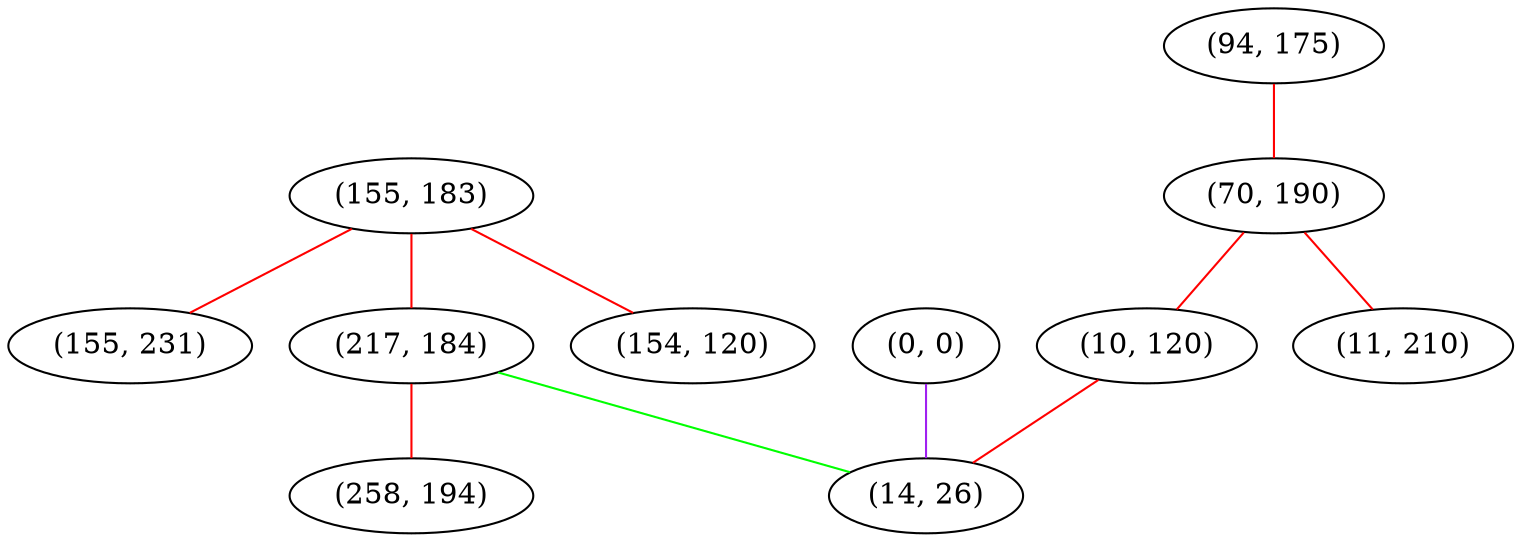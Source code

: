 graph "" {
"(155, 183)";
"(0, 0)";
"(94, 175)";
"(155, 231)";
"(217, 184)";
"(70, 190)";
"(10, 120)";
"(14, 26)";
"(258, 194)";
"(154, 120)";
"(11, 210)";
"(155, 183)" -- "(155, 231)"  [color=red, key=0, weight=1];
"(155, 183)" -- "(217, 184)"  [color=red, key=0, weight=1];
"(155, 183)" -- "(154, 120)"  [color=red, key=0, weight=1];
"(0, 0)" -- "(14, 26)"  [color=purple, key=0, weight=4];
"(94, 175)" -- "(70, 190)"  [color=red, key=0, weight=1];
"(217, 184)" -- "(14, 26)"  [color=green, key=0, weight=2];
"(217, 184)" -- "(258, 194)"  [color=red, key=0, weight=1];
"(70, 190)" -- "(10, 120)"  [color=red, key=0, weight=1];
"(70, 190)" -- "(11, 210)"  [color=red, key=0, weight=1];
"(10, 120)" -- "(14, 26)"  [color=red, key=0, weight=1];
}
